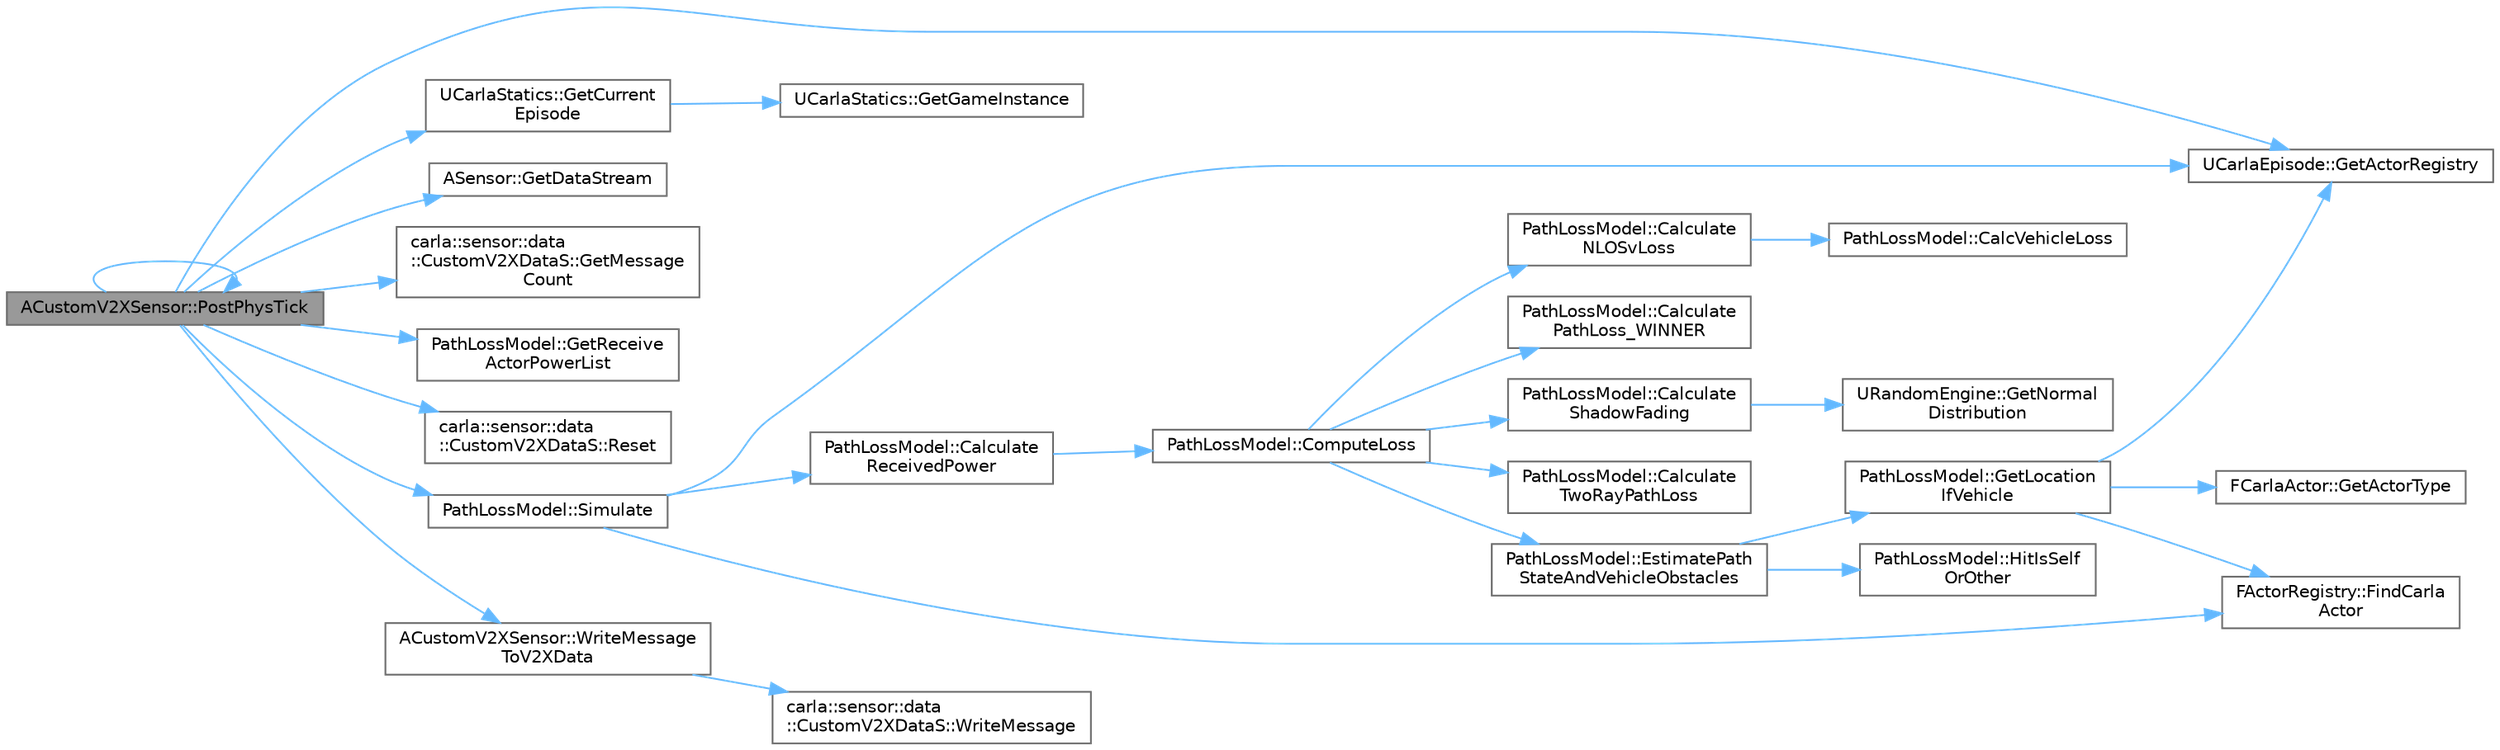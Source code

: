 digraph "ACustomV2XSensor::PostPhysTick"
{
 // INTERACTIVE_SVG=YES
 // LATEX_PDF_SIZE
  bgcolor="transparent";
  edge [fontname=Helvetica,fontsize=10,labelfontname=Helvetica,labelfontsize=10];
  node [fontname=Helvetica,fontsize=10,shape=box,height=0.2,width=0.4];
  rankdir="LR";
  Node1 [id="Node000001",label="ACustomV2XSensor::PostPhysTick",height=0.2,width=0.4,color="gray40", fillcolor="grey60", style="filled", fontcolor="black",tooltip=" "];
  Node1 -> Node2 [id="edge1_Node000001_Node000002",color="steelblue1",style="solid",tooltip=" "];
  Node2 [id="Node000002",label="UCarlaEpisode::GetActorRegistry",height=0.2,width=0.4,color="grey40", fillcolor="white", style="filled",URL="$dc/d84/classUCarlaEpisode.html#acd82b87ea8d4e7d815922614e6e245ef",tooltip=" "];
  Node1 -> Node3 [id="edge2_Node000001_Node000003",color="steelblue1",style="solid",tooltip=" "];
  Node3 [id="Node000003",label="UCarlaStatics::GetCurrent\lEpisode",height=0.2,width=0.4,color="grey40", fillcolor="white", style="filled",URL="$d7/d1e/classUCarlaStatics.html#a83f2a341e32413abf1ec85ee740c2036",tooltip=" "];
  Node3 -> Node4 [id="edge3_Node000003_Node000004",color="steelblue1",style="solid",tooltip=" "];
  Node4 [id="Node000004",label="UCarlaStatics::GetGameInstance",height=0.2,width=0.4,color="grey40", fillcolor="white", style="filled",URL="$d7/d1e/classUCarlaStatics.html#a35e7cb760a58848081a618e7fa8201e2",tooltip=" "];
  Node1 -> Node5 [id="edge4_Node000001_Node000005",color="steelblue1",style="solid",tooltip=" "];
  Node5 [id="Node000005",label="ASensor::GetDataStream",height=0.2,width=0.4,color="grey40", fillcolor="white", style="filled",URL="$d3/d01/classASensor.html#a8fa217c0d68d5c774510d5e941ae0ade",tooltip="Return the FDataStream associated with this sensor."];
  Node1 -> Node6 [id="edge5_Node000001_Node000006",color="steelblue1",style="solid",tooltip=" "];
  Node6 [id="Node000006",label="carla::sensor::data\l::CustomV2XDataS::GetMessage\lCount",height=0.2,width=0.4,color="grey40", fillcolor="white", style="filled",URL="$d2/d28/classcarla_1_1sensor_1_1data_1_1CustomV2XDataS.html#aed38795d3b7b4e70722719906b65caf6",tooltip=" "];
  Node1 -> Node7 [id="edge6_Node000001_Node000007",color="steelblue1",style="solid",tooltip=" "];
  Node7 [id="Node000007",label="PathLossModel::GetReceive\lActorPowerList",height=0.2,width=0.4,color="grey40", fillcolor="white", style="filled",URL="$d8/d25/classPathLossModel.html#a27a5fde9819652e0d544d853a7981890",tooltip=" "];
  Node1 -> Node1 [id="edge7_Node000001_Node000001",color="steelblue1",style="solid",tooltip=" "];
  Node1 -> Node8 [id="edge8_Node000001_Node000008",color="steelblue1",style="solid",tooltip=" "];
  Node8 [id="Node000008",label="carla::sensor::data\l::CustomV2XDataS::Reset",height=0.2,width=0.4,color="grey40", fillcolor="white", style="filled",URL="$d2/d28/classcarla_1_1sensor_1_1data_1_1CustomV2XDataS.html#a5045a1c346440694851021897a2c3df4",tooltip=" "];
  Node1 -> Node9 [id="edge9_Node000001_Node000009",color="steelblue1",style="solid",tooltip=" "];
  Node9 [id="Node000009",label="PathLossModel::Simulate",height=0.2,width=0.4,color="grey40", fillcolor="white", style="filled",URL="$d8/d25/classPathLossModel.html#a2cc55746dcddbce8e5c01585c2536379",tooltip=" "];
  Node9 -> Node10 [id="edge10_Node000009_Node000010",color="steelblue1",style="solid",tooltip=" "];
  Node10 [id="Node000010",label="PathLossModel::Calculate\lReceivedPower",height=0.2,width=0.4,color="grey40", fillcolor="white", style="filled",URL="$d8/d25/classPathLossModel.html#a7cc0073290692b2dd156eab03d658081",tooltip=" "];
  Node10 -> Node11 [id="edge11_Node000010_Node000011",color="steelblue1",style="solid",tooltip=" "];
  Node11 [id="Node000011",label="PathLossModel::ComputeLoss",height=0.2,width=0.4,color="grey40", fillcolor="white", style="filled",URL="$d8/d25/classPathLossModel.html#a0e720b37bfa1ce7bd217db57d9f14f51",tooltip="Method that allow to preprocess if the rays will be traced."];
  Node11 -> Node12 [id="edge12_Node000011_Node000012",color="steelblue1",style="solid",tooltip=" "];
  Node12 [id="Node000012",label="PathLossModel::Calculate\lNLOSvLoss",height=0.2,width=0.4,color="grey40", fillcolor="white", style="filled",URL="$d8/d25/classPathLossModel.html#a8d610605d8a6f7cdf66a56a6a8201522",tooltip=" "];
  Node12 -> Node13 [id="edge13_Node000012_Node000013",color="steelblue1",style="solid",tooltip=" "];
  Node13 [id="Node000013",label="PathLossModel::CalcVehicleLoss",height=0.2,width=0.4,color="grey40", fillcolor="white", style="filled",URL="$d8/d25/classPathLossModel.html#a0f8ed17534615a7f68fbef1e1bbf4fae",tooltip=" "];
  Node11 -> Node14 [id="edge14_Node000011_Node000014",color="steelblue1",style="solid",tooltip=" "];
  Node14 [id="Node000014",label="PathLossModel::Calculate\lPathLoss_WINNER",height=0.2,width=0.4,color="grey40", fillcolor="white", style="filled",URL="$d8/d25/classPathLossModel.html#a5027579ce7205a4d384d5e74769b8292",tooltip=" "];
  Node11 -> Node15 [id="edge15_Node000011_Node000015",color="steelblue1",style="solid",tooltip=" "];
  Node15 [id="Node000015",label="PathLossModel::Calculate\lShadowFading",height=0.2,width=0.4,color="grey40", fillcolor="white", style="filled",URL="$d8/d25/classPathLossModel.html#add3269d98c343171b0a4f57bd089fb9a",tooltip=" "];
  Node15 -> Node16 [id="edge16_Node000015_Node000016",color="steelblue1",style="solid",tooltip=" "];
  Node16 [id="Node000016",label="URandomEngine::GetNormal\lDistribution",height=0.2,width=0.4,color="grey40", fillcolor="white", style="filled",URL="$d2/d4b/classURandomEngine.html#a794f6be8c1517dba34b61f2b753cb4d3",tooltip=" "];
  Node11 -> Node17 [id="edge17_Node000011_Node000017",color="steelblue1",style="solid",tooltip=" "];
  Node17 [id="Node000017",label="PathLossModel::Calculate\lTwoRayPathLoss",height=0.2,width=0.4,color="grey40", fillcolor="white", style="filled",URL="$d8/d25/classPathLossModel.html#a5dfa99355ed58ec949c7b510c1165688",tooltip=" "];
  Node11 -> Node18 [id="edge18_Node000011_Node000018",color="steelblue1",style="solid",tooltip=" "];
  Node18 [id="Node000018",label="PathLossModel::EstimatePath\lStateAndVehicleObstacles",height=0.2,width=0.4,color="grey40", fillcolor="white", style="filled",URL="$d8/d25/classPathLossModel.html#a905ad0e0f3b3ea64f5f641f079a1cb06",tooltip=" "];
  Node18 -> Node19 [id="edge19_Node000018_Node000019",color="steelblue1",style="solid",tooltip=" "];
  Node19 [id="Node000019",label="PathLossModel::GetLocation\lIfVehicle",height=0.2,width=0.4,color="grey40", fillcolor="white", style="filled",URL="$d8/d25/classPathLossModel.html#a7a2a113b4ba58f3244939fcacffc5505",tooltip=" "];
  Node19 -> Node20 [id="edge20_Node000019_Node000020",color="steelblue1",style="solid",tooltip=" "];
  Node20 [id="Node000020",label="FActorRegistry::FindCarla\lActor",height=0.2,width=0.4,color="grey40", fillcolor="white", style="filled",URL="$df/db5/classFActorRegistry.html#aad0e91aea1c0849ca9917af82d4ec0d1",tooltip=" "];
  Node19 -> Node2 [id="edge21_Node000019_Node000002",color="steelblue1",style="solid",tooltip=" "];
  Node19 -> Node21 [id="edge22_Node000019_Node000021",color="steelblue1",style="solid",tooltip=" "];
  Node21 [id="Node000021",label="FCarlaActor::GetActorType",height=0.2,width=0.4,color="grey40", fillcolor="white", style="filled",URL="$dc/dde/classFCarlaActor.html#a31ab39eb2088af21d9c85c47424f56b4",tooltip=" "];
  Node18 -> Node22 [id="edge23_Node000018_Node000022",color="steelblue1",style="solid",tooltip=" "];
  Node22 [id="Node000022",label="PathLossModel::HitIsSelf\lOrOther",height=0.2,width=0.4,color="grey40", fillcolor="white", style="filled",URL="$d8/d25/classPathLossModel.html#ab26abc4b40873e4ec97fe1c49a174f54",tooltip=" "];
  Node9 -> Node20 [id="edge24_Node000009_Node000020",color="steelblue1",style="solid",tooltip=" "];
  Node9 -> Node2 [id="edge25_Node000009_Node000002",color="steelblue1",style="solid",tooltip=" "];
  Node1 -> Node23 [id="edge26_Node000001_Node000023",color="steelblue1",style="solid",tooltip=" "];
  Node23 [id="Node000023",label="ACustomV2XSensor::WriteMessage\lToV2XData",height=0.2,width=0.4,color="grey40", fillcolor="white", style="filled",URL="$de/d1f/classACustomV2XSensor.html#a3f77d170d403116d430544fd4884f4be",tooltip=" "];
  Node23 -> Node24 [id="edge27_Node000023_Node000024",color="steelblue1",style="solid",tooltip=" "];
  Node24 [id="Node000024",label="carla::sensor::data\l::CustomV2XDataS::WriteMessage",height=0.2,width=0.4,color="grey40", fillcolor="white", style="filled",URL="$d2/d28/classcarla_1_1sensor_1_1data_1_1CustomV2XDataS.html#a15df363747b56453d57e8b240d86e95c",tooltip=" "];
}
